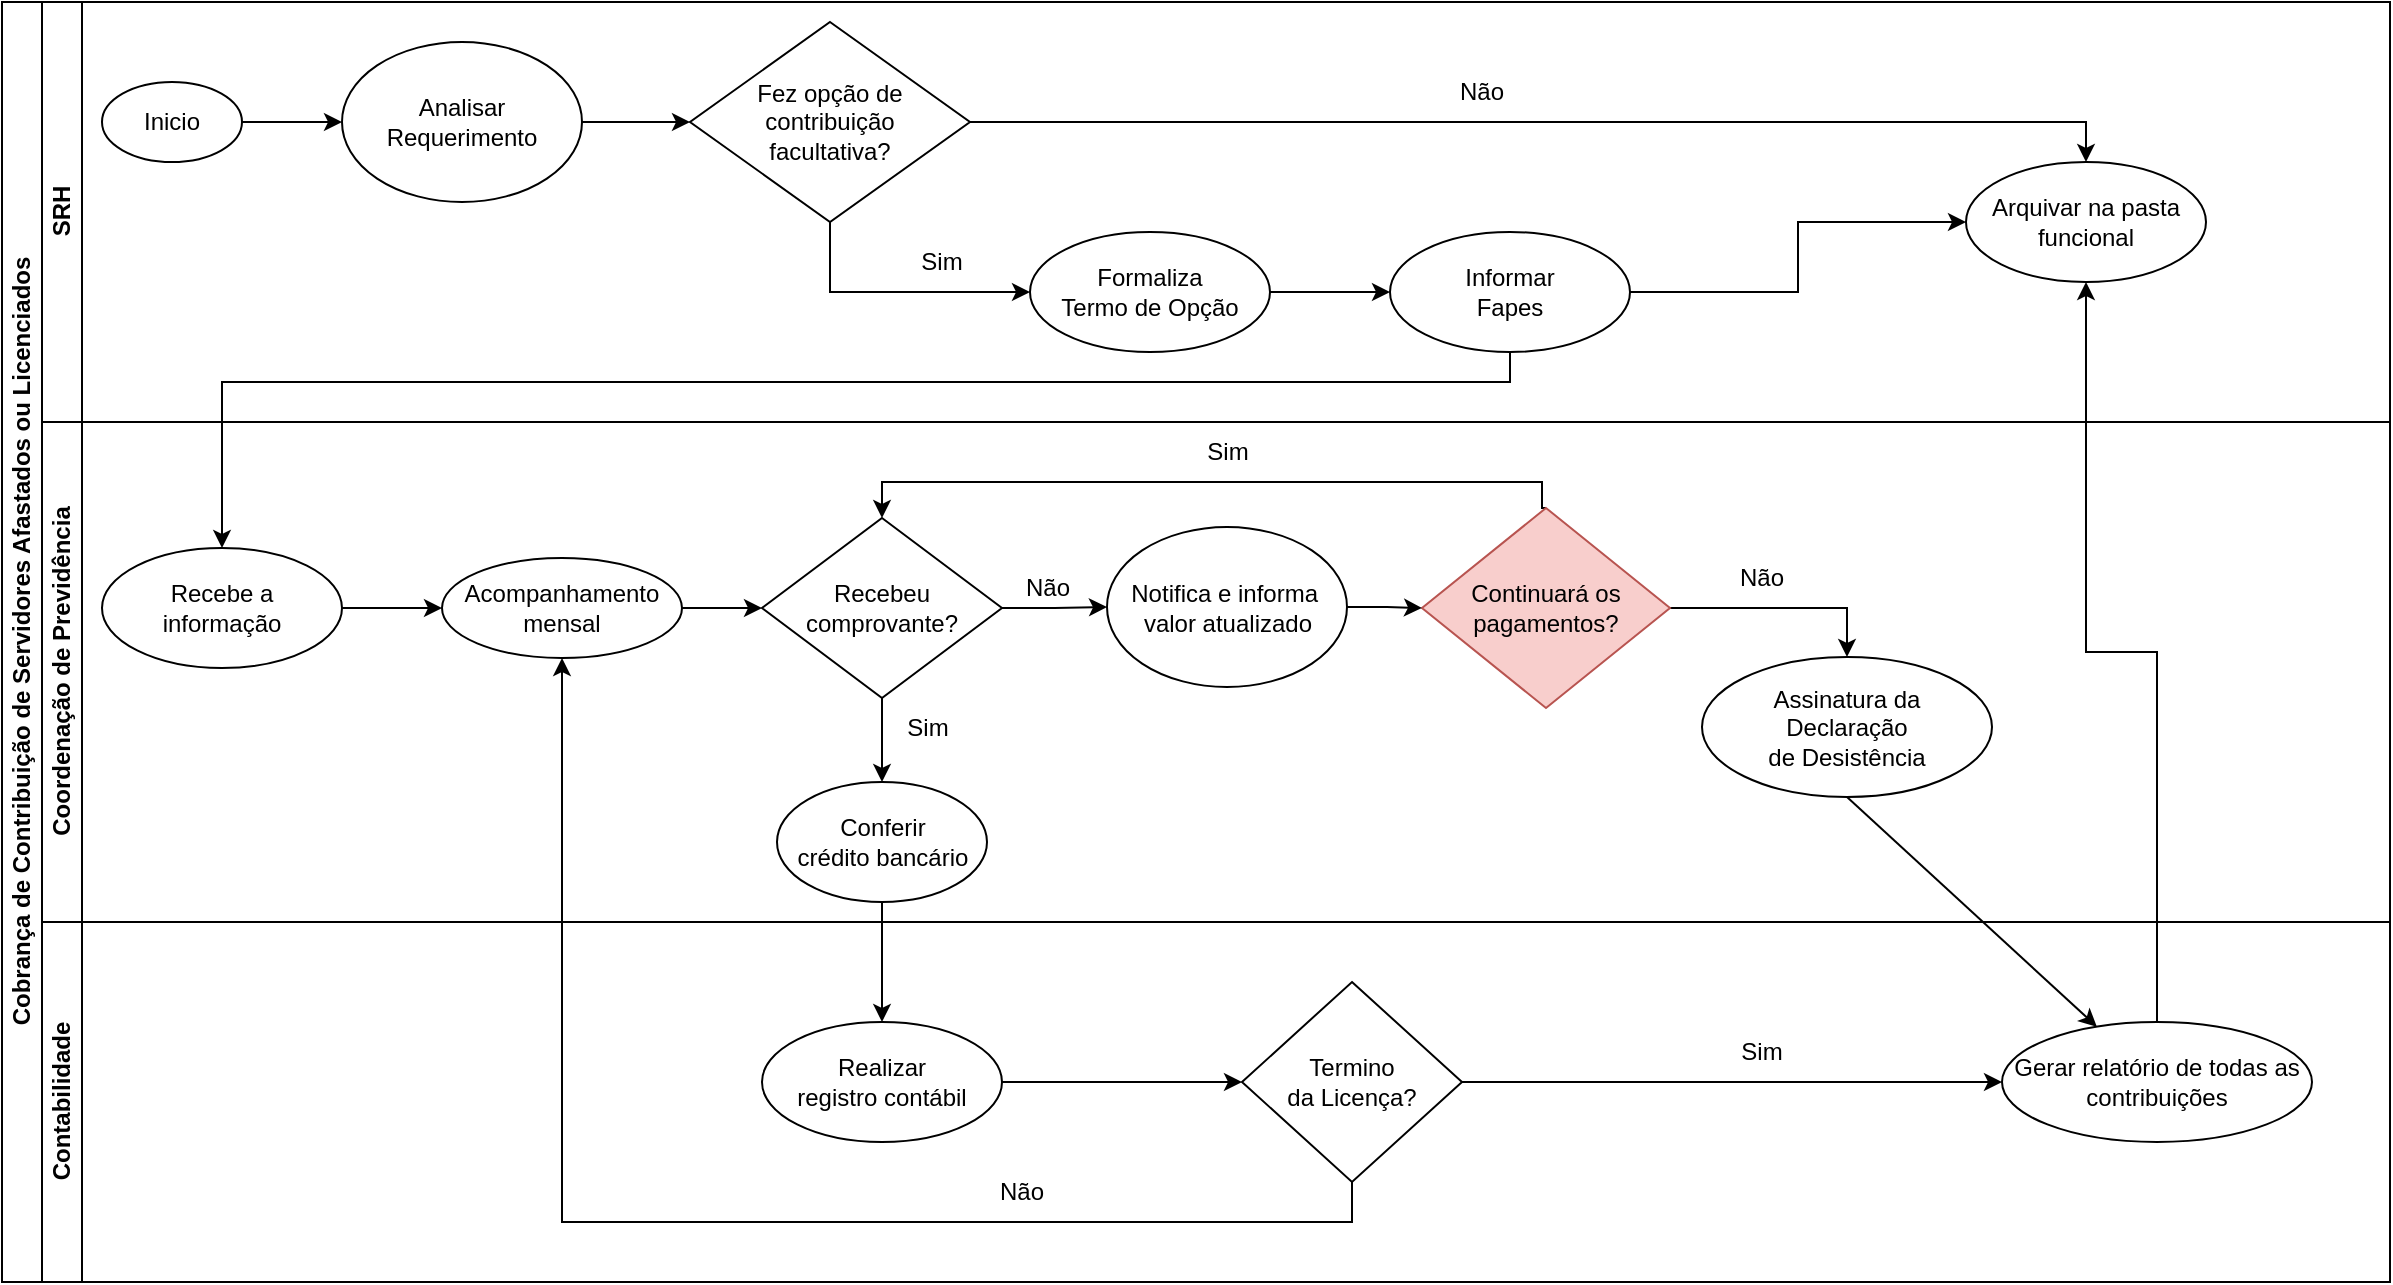 <mxfile version="20.8.16" type="device"><diagram name="Página-1" id="l37Q24IVZ8yOkLSI_JN-"><mxGraphModel dx="1290" dy="629" grid="1" gridSize="10" guides="1" tooltips="1" connect="1" arrows="1" fold="1" page="1" pageScale="1" pageWidth="827" pageHeight="1169" math="0" shadow="0"><root><mxCell id="0"/><mxCell id="1" parent="0"/><mxCell id="MvxDgEqVquc-xp-ZEuq6-5" value="Cobrança de Contribuição de Servidores Afastados ou Licenciados" style="swimlane;childLayout=stackLayout;resizeParent=1;resizeParentMax=0;horizontal=0;startSize=20;horizontalStack=0;html=1;" parent="1" vertex="1"><mxGeometry y="20" width="1194" height="640" as="geometry"/></mxCell><mxCell id="MvxDgEqVquc-xp-ZEuq6-6" value="SRH" style="swimlane;startSize=20;horizontal=0;html=1;" parent="MvxDgEqVquc-xp-ZEuq6-5" vertex="1"><mxGeometry x="20" width="1174" height="210" as="geometry"/></mxCell><mxCell id="ibAVaPqfBvn6O2W5G7Kh-4" style="edgeStyle=orthogonalEdgeStyle;rounded=0;orthogonalLoop=1;jettySize=auto;html=1;" edge="1" parent="MvxDgEqVquc-xp-ZEuq6-6" source="_O740W1WQojqCN1uwi9A-1" target="ibAVaPqfBvn6O2W5G7Kh-1"><mxGeometry relative="1" as="geometry"/></mxCell><mxCell id="_O740W1WQojqCN1uwi9A-1" value="Inicio" style="ellipse;whiteSpace=wrap;html=1;" parent="MvxDgEqVquc-xp-ZEuq6-6" vertex="1"><mxGeometry x="30" y="40" width="70" height="40" as="geometry"/></mxCell><mxCell id="_O740W1WQojqCN1uwi9A-14" value="" style="edgeStyle=orthogonalEdgeStyle;rounded=0;orthogonalLoop=1;jettySize=auto;html=1;" parent="MvxDgEqVquc-xp-ZEuq6-6" source="_O740W1WQojqCN1uwi9A-10" target="_O740W1WQojqCN1uwi9A-13" edge="1"><mxGeometry relative="1" as="geometry"/></mxCell><mxCell id="_O740W1WQojqCN1uwi9A-10" value="Formaliza &lt;br&gt;Termo de Opção" style="ellipse;whiteSpace=wrap;html=1;" parent="MvxDgEqVquc-xp-ZEuq6-6" vertex="1"><mxGeometry x="494" y="115" width="120" height="60" as="geometry"/></mxCell><mxCell id="ibAVaPqfBvn6O2W5G7Kh-6" style="edgeStyle=orthogonalEdgeStyle;rounded=0;orthogonalLoop=1;jettySize=auto;html=1;" edge="1" parent="MvxDgEqVquc-xp-ZEuq6-6" source="_O740W1WQojqCN1uwi9A-13" target="_O740W1WQojqCN1uwi9A-30"><mxGeometry relative="1" as="geometry"/></mxCell><mxCell id="_O740W1WQojqCN1uwi9A-13" value="Informar&lt;br&gt;Fapes" style="ellipse;whiteSpace=wrap;html=1;" parent="MvxDgEqVquc-xp-ZEuq6-6" vertex="1"><mxGeometry x="674" y="115" width="120" height="60" as="geometry"/></mxCell><mxCell id="_O740W1WQojqCN1uwi9A-30" value="Arquivar na pasta funcional" style="ellipse;whiteSpace=wrap;html=1;" parent="MvxDgEqVquc-xp-ZEuq6-6" vertex="1"><mxGeometry x="962" y="80" width="120" height="60" as="geometry"/></mxCell><mxCell id="p05mP-z_Fll3wxopkXUX-7" style="edgeStyle=orthogonalEdgeStyle;rounded=0;orthogonalLoop=1;jettySize=auto;html=1;entryX=0;entryY=0.5;entryDx=0;entryDy=0;exitX=0.5;exitY=1;exitDx=0;exitDy=0;" parent="MvxDgEqVquc-xp-ZEuq6-6" source="p05mP-z_Fll3wxopkXUX-1" target="_O740W1WQojqCN1uwi9A-10" edge="1"><mxGeometry relative="1" as="geometry"><Array as="points"><mxPoint x="394" y="145"/></Array></mxGeometry></mxCell><mxCell id="ibAVaPqfBvn6O2W5G7Kh-2" style="edgeStyle=orthogonalEdgeStyle;rounded=0;orthogonalLoop=1;jettySize=auto;html=1;entryX=0.5;entryY=0;entryDx=0;entryDy=0;" edge="1" parent="MvxDgEqVquc-xp-ZEuq6-6" source="p05mP-z_Fll3wxopkXUX-1" target="_O740W1WQojqCN1uwi9A-30"><mxGeometry relative="1" as="geometry"/></mxCell><mxCell id="p05mP-z_Fll3wxopkXUX-1" value="Fez opção de contribuição &lt;br&gt;facultativa?" style="rhombus;whiteSpace=wrap;html=1;" parent="MvxDgEqVquc-xp-ZEuq6-6" vertex="1"><mxGeometry x="324" y="10" width="140" height="100" as="geometry"/></mxCell><mxCell id="p05mP-z_Fll3wxopkXUX-5" value="Sim" style="text;html=1;strokeColor=none;fillColor=none;align=center;verticalAlign=middle;whiteSpace=wrap;rounded=0;" parent="MvxDgEqVquc-xp-ZEuq6-6" vertex="1"><mxGeometry x="420" y="115" width="60" height="30" as="geometry"/></mxCell><mxCell id="p05mP-z_Fll3wxopkXUX-6" value="Não" style="text;html=1;strokeColor=none;fillColor=none;align=center;verticalAlign=middle;whiteSpace=wrap;rounded=0;" parent="MvxDgEqVquc-xp-ZEuq6-6" vertex="1"><mxGeometry x="690" y="30" width="60" height="30" as="geometry"/></mxCell><mxCell id="ibAVaPqfBvn6O2W5G7Kh-5" style="edgeStyle=orthogonalEdgeStyle;rounded=0;orthogonalLoop=1;jettySize=auto;html=1;" edge="1" parent="MvxDgEqVquc-xp-ZEuq6-6" source="ibAVaPqfBvn6O2W5G7Kh-1" target="p05mP-z_Fll3wxopkXUX-1"><mxGeometry relative="1" as="geometry"/></mxCell><mxCell id="ibAVaPqfBvn6O2W5G7Kh-1" value="Analisar Requerimento" style="ellipse;whiteSpace=wrap;html=1;" vertex="1" parent="MvxDgEqVquc-xp-ZEuq6-6"><mxGeometry x="150" y="20" width="120" height="80" as="geometry"/></mxCell><mxCell id="_O740W1WQojqCN1uwi9A-23" style="edgeStyle=orthogonalEdgeStyle;rounded=0;orthogonalLoop=1;jettySize=auto;html=1;" parent="MvxDgEqVquc-xp-ZEuq6-5" source="_O740W1WQojqCN1uwi9A-18" target="_O740W1WQojqCN1uwi9A-22" edge="1"><mxGeometry relative="1" as="geometry"/></mxCell><mxCell id="p05mP-z_Fll3wxopkXUX-15" style="rounded=0;orthogonalLoop=1;jettySize=auto;html=1;exitX=0.5;exitY=1;exitDx=0;exitDy=0;" parent="MvxDgEqVquc-xp-ZEuq6-5" source="_O740W1WQojqCN1uwi9A-16" target="_O740W1WQojqCN1uwi9A-28" edge="1"><mxGeometry relative="1" as="geometry"/></mxCell><mxCell id="MvxDgEqVquc-xp-ZEuq6-8" value="Coordenação de Previdência" style="swimlane;startSize=20;horizontal=0;html=1;" parent="MvxDgEqVquc-xp-ZEuq6-5" vertex="1"><mxGeometry x="20" y="210" width="1174" height="250" as="geometry"><mxRectangle x="20" y="240" width="460" height="30" as="alternateBounds"/></mxGeometry></mxCell><mxCell id="_O740W1WQojqCN1uwi9A-42" style="edgeStyle=orthogonalEdgeStyle;rounded=0;orthogonalLoop=1;jettySize=auto;html=1;" parent="MvxDgEqVquc-xp-ZEuq6-8" source="_O740W1WQojqCN1uwi9A-15" target="_O740W1WQojqCN1uwi9A-40" edge="1"><mxGeometry relative="1" as="geometry"/></mxCell><mxCell id="_O740W1WQojqCN1uwi9A-15" value="Acompanhamento&lt;br&gt;mensal" style="ellipse;whiteSpace=wrap;html=1;" parent="MvxDgEqVquc-xp-ZEuq6-8" vertex="1"><mxGeometry x="200" y="68" width="120" height="50" as="geometry"/></mxCell><mxCell id="_O740W1WQojqCN1uwi9A-16" value="Assinatura da &lt;br&gt;Declaração &lt;br&gt;de Desistência" style="ellipse;whiteSpace=wrap;html=1;" parent="MvxDgEqVquc-xp-ZEuq6-8" vertex="1"><mxGeometry x="830" y="117.5" width="145" height="70" as="geometry"/></mxCell><mxCell id="_O740W1WQojqCN1uwi9A-18" value="Conferir &lt;br&gt;crédito bancário" style="ellipse;whiteSpace=wrap;html=1;" parent="MvxDgEqVquc-xp-ZEuq6-8" vertex="1"><mxGeometry x="367.5" y="180" width="105" height="60" as="geometry"/></mxCell><mxCell id="_O740W1WQojqCN1uwi9A-41" style="edgeStyle=orthogonalEdgeStyle;rounded=0;orthogonalLoop=1;jettySize=auto;html=1;" parent="MvxDgEqVquc-xp-ZEuq6-8" source="_O740W1WQojqCN1uwi9A-40" target="_O740W1WQojqCN1uwi9A-18" edge="1"><mxGeometry relative="1" as="geometry"/></mxCell><mxCell id="ibAVaPqfBvn6O2W5G7Kh-9" style="edgeStyle=orthogonalEdgeStyle;rounded=0;orthogonalLoop=1;jettySize=auto;html=1;" edge="1" parent="MvxDgEqVquc-xp-ZEuq6-8" source="_O740W1WQojqCN1uwi9A-40" target="ibAVaPqfBvn6O2W5G7Kh-8"><mxGeometry relative="1" as="geometry"/></mxCell><mxCell id="_O740W1WQojqCN1uwi9A-40" value="Recebeu comprovante?" style="rhombus;whiteSpace=wrap;html=1;" parent="MvxDgEqVquc-xp-ZEuq6-8" vertex="1"><mxGeometry x="360" y="48" width="120" height="90" as="geometry"/></mxCell><mxCell id="_O740W1WQojqCN1uwi9A-44" value="Sim" style="text;html=1;strokeColor=none;fillColor=none;align=center;verticalAlign=middle;whiteSpace=wrap;rounded=0;" parent="MvxDgEqVquc-xp-ZEuq6-8" vertex="1"><mxGeometry x="412.5" y="138" width="60" height="30" as="geometry"/></mxCell><mxCell id="_O740W1WQojqCN1uwi9A-45" value="Não" style="text;html=1;strokeColor=none;fillColor=none;align=center;verticalAlign=middle;whiteSpace=wrap;rounded=0;" parent="MvxDgEqVquc-xp-ZEuq6-8" vertex="1"><mxGeometry x="472.5" y="68" width="60" height="30" as="geometry"/></mxCell><mxCell id="ibAVaPqfBvn6O2W5G7Kh-7" style="edgeStyle=orthogonalEdgeStyle;rounded=0;orthogonalLoop=1;jettySize=auto;html=1;" edge="1" parent="MvxDgEqVquc-xp-ZEuq6-8" source="p05mP-z_Fll3wxopkXUX-8" target="_O740W1WQojqCN1uwi9A-15"><mxGeometry relative="1" as="geometry"/></mxCell><mxCell id="p05mP-z_Fll3wxopkXUX-8" value="Recebe a&lt;br&gt;informação" style="ellipse;whiteSpace=wrap;html=1;" parent="MvxDgEqVquc-xp-ZEuq6-8" vertex="1"><mxGeometry x="30" y="63" width="120" height="60" as="geometry"/></mxCell><mxCell id="p05mP-z_Fll3wxopkXUX-14" style="edgeStyle=orthogonalEdgeStyle;rounded=0;orthogonalLoop=1;jettySize=auto;html=1;entryX=0.5;entryY=0;entryDx=0;entryDy=0;" parent="MvxDgEqVquc-xp-ZEuq6-8" source="p05mP-z_Fll3wxopkXUX-11" target="_O740W1WQojqCN1uwi9A-16" edge="1"><mxGeometry relative="1" as="geometry"/></mxCell><mxCell id="ibAVaPqfBvn6O2W5G7Kh-13" style="edgeStyle=orthogonalEdgeStyle;rounded=0;orthogonalLoop=1;jettySize=auto;html=1;entryX=0.5;entryY=0;entryDx=0;entryDy=0;exitX=0.5;exitY=0;exitDx=0;exitDy=0;" edge="1" parent="MvxDgEqVquc-xp-ZEuq6-8" source="p05mP-z_Fll3wxopkXUX-11" target="_O740W1WQojqCN1uwi9A-40"><mxGeometry relative="1" as="geometry"><Array as="points"><mxPoint x="750" y="43"/><mxPoint x="750" y="30"/><mxPoint x="420" y="30"/></Array></mxGeometry></mxCell><mxCell id="p05mP-z_Fll3wxopkXUX-11" value="Continuará os&lt;br&gt;pagamentos?" style="rhombus;whiteSpace=wrap;html=1;fillColor=#f8cecc;strokeColor=#b85450;" parent="MvxDgEqVquc-xp-ZEuq6-8" vertex="1"><mxGeometry x="690" y="43" width="124" height="100" as="geometry"/></mxCell><mxCell id="ibAVaPqfBvn6O2W5G7Kh-10" style="edgeStyle=orthogonalEdgeStyle;rounded=0;orthogonalLoop=1;jettySize=auto;html=1;entryX=0;entryY=0.5;entryDx=0;entryDy=0;" edge="1" parent="MvxDgEqVquc-xp-ZEuq6-8" source="ibAVaPqfBvn6O2W5G7Kh-8" target="p05mP-z_Fll3wxopkXUX-11"><mxGeometry relative="1" as="geometry"/></mxCell><mxCell id="ibAVaPqfBvn6O2W5G7Kh-8" value="Notifica e informa&amp;nbsp;&lt;br&gt;valor atualizado" style="ellipse;whiteSpace=wrap;html=1;" vertex="1" parent="MvxDgEqVquc-xp-ZEuq6-8"><mxGeometry x="532.5" y="52.5" width="120" height="80" as="geometry"/></mxCell><mxCell id="ibAVaPqfBvn6O2W5G7Kh-11" value="Não" style="text;html=1;strokeColor=none;fillColor=none;align=center;verticalAlign=middle;whiteSpace=wrap;rounded=0;" vertex="1" parent="MvxDgEqVquc-xp-ZEuq6-8"><mxGeometry x="830" y="63" width="60" height="30" as="geometry"/></mxCell><mxCell id="ibAVaPqfBvn6O2W5G7Kh-12" value="Sim" style="text;html=1;strokeColor=none;fillColor=none;align=center;verticalAlign=middle;whiteSpace=wrap;rounded=0;" vertex="1" parent="MvxDgEqVquc-xp-ZEuq6-8"><mxGeometry x="562.5" width="60" height="30" as="geometry"/></mxCell><mxCell id="MvxDgEqVquc-xp-ZEuq6-12" value="Contabilidade" style="swimlane;startSize=20;horizontal=0;html=1;" parent="MvxDgEqVquc-xp-ZEuq6-5" vertex="1"><mxGeometry x="20" y="460" width="1174" height="180" as="geometry"/></mxCell><mxCell id="ibAVaPqfBvn6O2W5G7Kh-14" style="edgeStyle=orthogonalEdgeStyle;rounded=0;orthogonalLoop=1;jettySize=auto;html=1;entryX=0;entryY=0.5;entryDx=0;entryDy=0;" edge="1" parent="MvxDgEqVquc-xp-ZEuq6-12" source="_O740W1WQojqCN1uwi9A-22" target="_O740W1WQojqCN1uwi9A-35"><mxGeometry relative="1" as="geometry"/></mxCell><mxCell id="_O740W1WQojqCN1uwi9A-22" value="Realizar &lt;br&gt;registro contábil" style="ellipse;whiteSpace=wrap;html=1;" parent="MvxDgEqVquc-xp-ZEuq6-12" vertex="1"><mxGeometry x="360" y="50" width="120" height="60" as="geometry"/></mxCell><mxCell id="_O740W1WQojqCN1uwi9A-28" value="Gerar relatório de todas as contribuições" style="ellipse;whiteSpace=wrap;html=1;" parent="MvxDgEqVquc-xp-ZEuq6-12" vertex="1"><mxGeometry x="980" y="50" width="155" height="60" as="geometry"/></mxCell><mxCell id="_O740W1WQojqCN1uwi9A-34" value="Sim" style="text;html=1;strokeColor=none;fillColor=none;align=center;verticalAlign=middle;whiteSpace=wrap;rounded=0;" parent="MvxDgEqVquc-xp-ZEuq6-12" vertex="1"><mxGeometry x="830" y="50" width="60" height="30" as="geometry"/></mxCell><mxCell id="ibAVaPqfBvn6O2W5G7Kh-15" style="edgeStyle=orthogonalEdgeStyle;rounded=0;orthogonalLoop=1;jettySize=auto;html=1;" edge="1" parent="MvxDgEqVquc-xp-ZEuq6-12" source="_O740W1WQojqCN1uwi9A-35" target="_O740W1WQojqCN1uwi9A-28"><mxGeometry relative="1" as="geometry"/></mxCell><mxCell id="_O740W1WQojqCN1uwi9A-35" value="Termino &lt;br&gt;da Licença?" style="rhombus;whiteSpace=wrap;html=1;" parent="MvxDgEqVquc-xp-ZEuq6-12" vertex="1"><mxGeometry x="600" y="30" width="110" height="100" as="geometry"/></mxCell><mxCell id="ibAVaPqfBvn6O2W5G7Kh-17" value="Não" style="text;html=1;strokeColor=none;fillColor=none;align=center;verticalAlign=middle;whiteSpace=wrap;rounded=0;" vertex="1" parent="MvxDgEqVquc-xp-ZEuq6-12"><mxGeometry x="460" y="120" width="60" height="30" as="geometry"/></mxCell><mxCell id="_O740W1WQojqCN1uwi9A-31" value="" style="edgeStyle=orthogonalEdgeStyle;rounded=0;orthogonalLoop=1;jettySize=auto;html=1;" parent="MvxDgEqVquc-xp-ZEuq6-5" source="_O740W1WQojqCN1uwi9A-28" target="_O740W1WQojqCN1uwi9A-30" edge="1"><mxGeometry relative="1" as="geometry"/></mxCell><mxCell id="p05mP-z_Fll3wxopkXUX-9" style="edgeStyle=orthogonalEdgeStyle;rounded=0;orthogonalLoop=1;jettySize=auto;html=1;entryX=0.5;entryY=0;entryDx=0;entryDy=0;" parent="MvxDgEqVquc-xp-ZEuq6-5" source="_O740W1WQojqCN1uwi9A-13" target="p05mP-z_Fll3wxopkXUX-8" edge="1"><mxGeometry relative="1" as="geometry"><Array as="points"><mxPoint x="754" y="190"/><mxPoint x="110" y="190"/></Array></mxGeometry></mxCell><mxCell id="ibAVaPqfBvn6O2W5G7Kh-16" style="edgeStyle=orthogonalEdgeStyle;rounded=0;orthogonalLoop=1;jettySize=auto;html=1;entryX=0.5;entryY=1;entryDx=0;entryDy=0;" edge="1" parent="MvxDgEqVquc-xp-ZEuq6-5" source="_O740W1WQojqCN1uwi9A-35" target="_O740W1WQojqCN1uwi9A-15"><mxGeometry relative="1" as="geometry"><Array as="points"><mxPoint x="675" y="610"/><mxPoint x="280" y="610"/></Array></mxGeometry></mxCell></root></mxGraphModel></diagram></mxfile>
